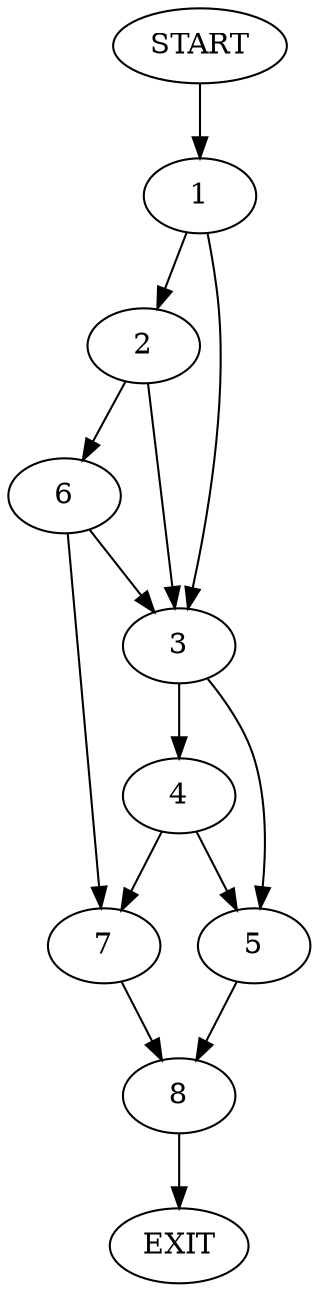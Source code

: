 digraph {
0 [label="START"]
9 [label="EXIT"]
0 -> 1
1 -> 2
1 -> 3
3 -> 4
3 -> 5
2 -> 3
2 -> 6
6 -> 7
6 -> 3
7 -> 8
5 -> 8
4 -> 7
4 -> 5
8 -> 9
}
